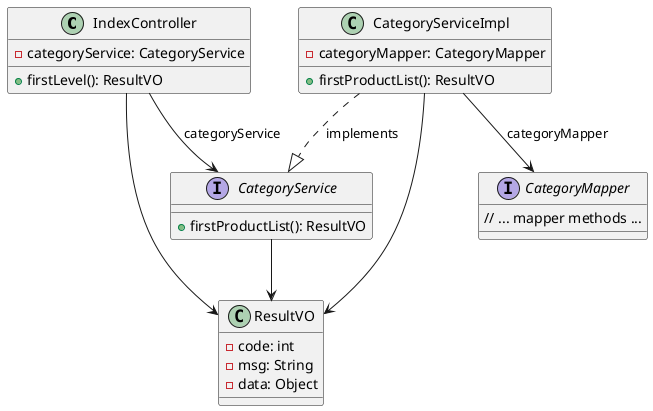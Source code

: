 @startuml

class IndexController {
    - categoryService: CategoryService
    + firstLevel(): ResultVO
}

interface CategoryService {
    + firstProductList(): ResultVO
}

class CategoryServiceImpl {
    - categoryMapper: CategoryMapper
    + firstProductList(): ResultVO
}

interface CategoryMapper {
    // ... mapper methods ...
}

class ResultVO {
    - code: int
    - msg: String
    - data: Object
}

IndexController --> CategoryService : categoryService
IndexController --> ResultVO
CategoryService --> ResultVO
CategoryServiceImpl ..|> CategoryService : implements
CategoryServiceImpl --> CategoryMapper : categoryMapper
CategoryServiceImpl --> ResultVO

@enduml
